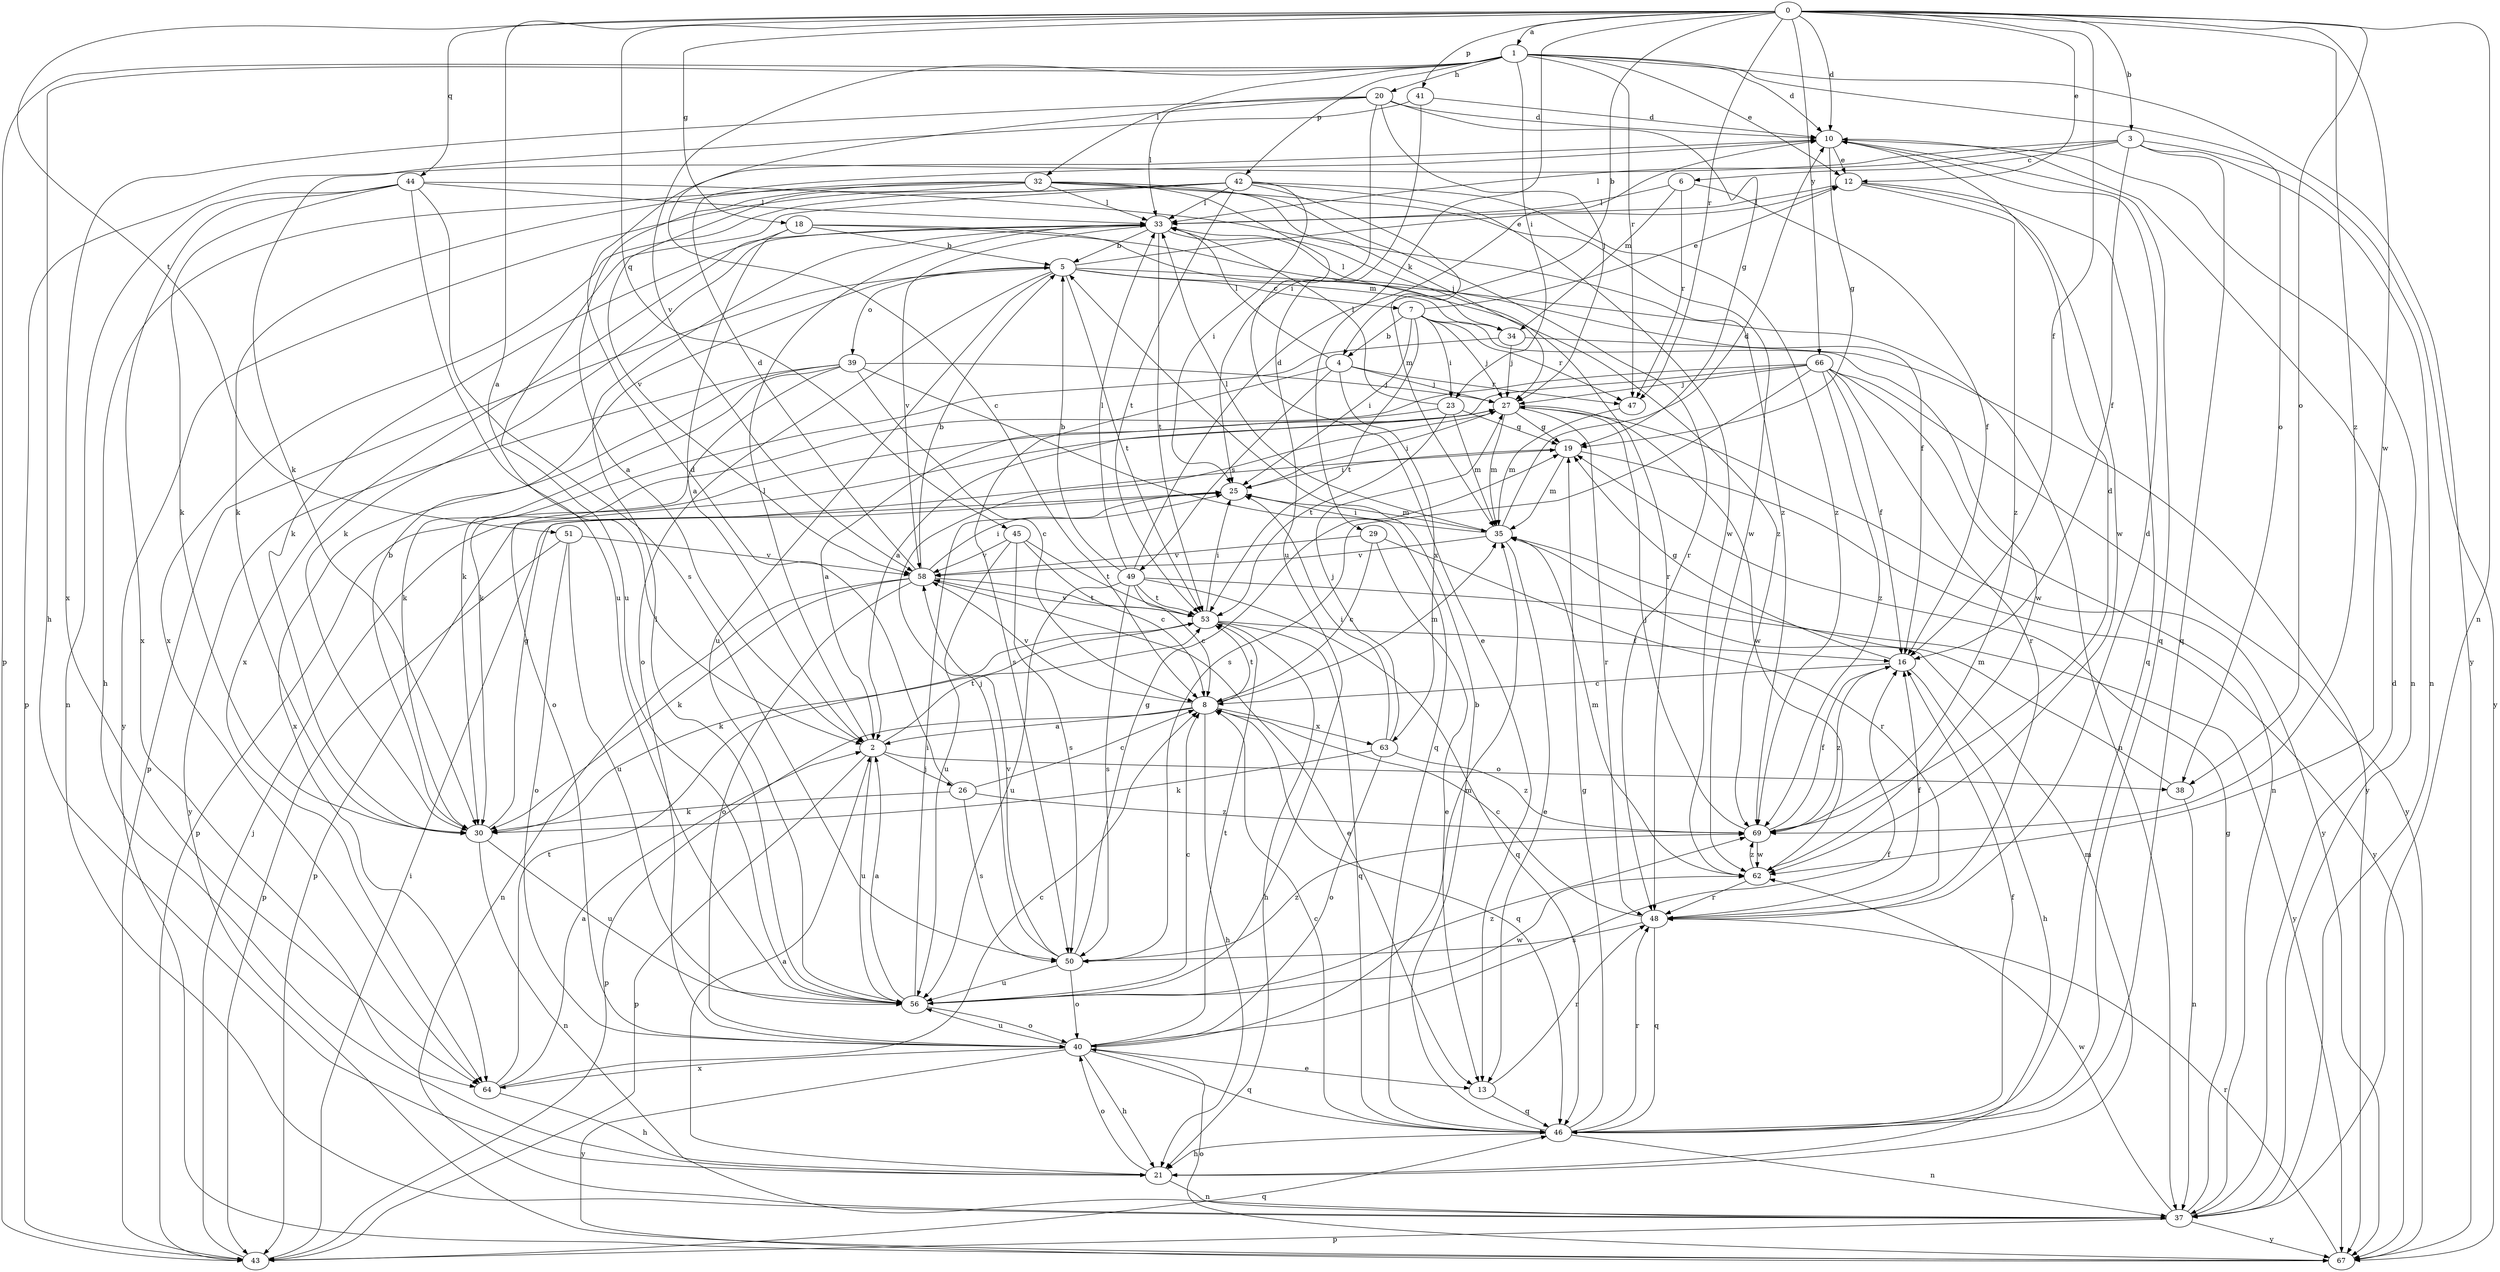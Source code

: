 strict digraph  {
0;
1;
2;
3;
4;
5;
6;
7;
8;
10;
12;
13;
16;
18;
19;
20;
21;
23;
25;
26;
27;
29;
30;
32;
33;
34;
35;
37;
38;
39;
40;
41;
42;
43;
44;
45;
46;
47;
48;
49;
50;
51;
53;
56;
58;
62;
63;
64;
66;
67;
69;
0 -> 1  [label=a];
0 -> 2  [label=a];
0 -> 3  [label=b];
0 -> 4  [label=b];
0 -> 10  [label=d];
0 -> 12  [label=e];
0 -> 16  [label=f];
0 -> 18  [label=g];
0 -> 29  [label=k];
0 -> 37  [label=n];
0 -> 38  [label=o];
0 -> 41  [label=p];
0 -> 44  [label=q];
0 -> 45  [label=q];
0 -> 47  [label=r];
0 -> 51  [label=t];
0 -> 62  [label=w];
0 -> 66  [label=y];
0 -> 69  [label=z];
1 -> 10  [label=d];
1 -> 12  [label=e];
1 -> 20  [label=h];
1 -> 21  [label=h];
1 -> 23  [label=i];
1 -> 32  [label=l];
1 -> 38  [label=o];
1 -> 42  [label=p];
1 -> 43  [label=p];
1 -> 47  [label=r];
1 -> 58  [label=v];
1 -> 67  [label=y];
2 -> 26  [label=j];
2 -> 33  [label=l];
2 -> 38  [label=o];
2 -> 43  [label=p];
2 -> 53  [label=t];
2 -> 56  [label=u];
3 -> 6  [label=c];
3 -> 16  [label=f];
3 -> 33  [label=l];
3 -> 37  [label=n];
3 -> 43  [label=p];
3 -> 46  [label=q];
3 -> 67  [label=y];
4 -> 27  [label=j];
4 -> 33  [label=l];
4 -> 47  [label=r];
4 -> 49  [label=s];
4 -> 50  [label=s];
4 -> 63  [label=x];
5 -> 7  [label=c];
5 -> 12  [label=e];
5 -> 34  [label=m];
5 -> 37  [label=n];
5 -> 39  [label=o];
5 -> 40  [label=o];
5 -> 43  [label=p];
5 -> 53  [label=t];
5 -> 56  [label=u];
6 -> 16  [label=f];
6 -> 33  [label=l];
6 -> 34  [label=m];
6 -> 47  [label=r];
7 -> 4  [label=b];
7 -> 12  [label=e];
7 -> 23  [label=i];
7 -> 25  [label=i];
7 -> 27  [label=j];
7 -> 47  [label=r];
7 -> 53  [label=t];
7 -> 62  [label=w];
8 -> 2  [label=a];
8 -> 21  [label=h];
8 -> 35  [label=m];
8 -> 43  [label=p];
8 -> 46  [label=q];
8 -> 53  [label=t];
8 -> 58  [label=v];
8 -> 63  [label=x];
10 -> 12  [label=e];
10 -> 19  [label=g];
10 -> 37  [label=n];
10 -> 46  [label=q];
12 -> 33  [label=l];
12 -> 46  [label=q];
12 -> 62  [label=w];
12 -> 69  [label=z];
13 -> 46  [label=q];
13 -> 48  [label=r];
16 -> 8  [label=c];
16 -> 19  [label=g];
16 -> 21  [label=h];
16 -> 69  [label=z];
18 -> 2  [label=a];
18 -> 5  [label=b];
18 -> 16  [label=f];
18 -> 30  [label=k];
18 -> 69  [label=z];
19 -> 25  [label=i];
19 -> 35  [label=m];
19 -> 67  [label=y];
20 -> 8  [label=c];
20 -> 10  [label=d];
20 -> 19  [label=g];
20 -> 25  [label=i];
20 -> 27  [label=j];
20 -> 33  [label=l];
20 -> 64  [label=x];
21 -> 2  [label=a];
21 -> 35  [label=m];
21 -> 37  [label=n];
21 -> 40  [label=o];
23 -> 2  [label=a];
23 -> 19  [label=g];
23 -> 33  [label=l];
23 -> 35  [label=m];
23 -> 53  [label=t];
25 -> 35  [label=m];
25 -> 43  [label=p];
26 -> 8  [label=c];
26 -> 10  [label=d];
26 -> 30  [label=k];
26 -> 50  [label=s];
26 -> 69  [label=z];
27 -> 19  [label=g];
27 -> 25  [label=i];
27 -> 35  [label=m];
27 -> 43  [label=p];
27 -> 48  [label=r];
27 -> 62  [label=w];
27 -> 67  [label=y];
29 -> 8  [label=c];
29 -> 13  [label=e];
29 -> 48  [label=r];
29 -> 58  [label=v];
30 -> 5  [label=b];
30 -> 19  [label=g];
30 -> 37  [label=n];
30 -> 56  [label=u];
32 -> 2  [label=a];
32 -> 13  [label=e];
32 -> 21  [label=h];
32 -> 27  [label=j];
32 -> 30  [label=k];
32 -> 33  [label=l];
32 -> 48  [label=r];
32 -> 58  [label=v];
32 -> 62  [label=w];
33 -> 5  [label=b];
33 -> 30  [label=k];
33 -> 48  [label=r];
33 -> 53  [label=t];
33 -> 58  [label=v];
33 -> 64  [label=x];
34 -> 27  [label=j];
34 -> 30  [label=k];
34 -> 33  [label=l];
34 -> 67  [label=y];
35 -> 10  [label=d];
35 -> 13  [label=e];
35 -> 25  [label=i];
35 -> 33  [label=l];
35 -> 58  [label=v];
37 -> 10  [label=d];
37 -> 19  [label=g];
37 -> 43  [label=p];
37 -> 62  [label=w];
37 -> 67  [label=y];
38 -> 35  [label=m];
38 -> 37  [label=n];
39 -> 8  [label=c];
39 -> 27  [label=j];
39 -> 30  [label=k];
39 -> 40  [label=o];
39 -> 46  [label=q];
39 -> 64  [label=x];
39 -> 67  [label=y];
40 -> 13  [label=e];
40 -> 16  [label=f];
40 -> 21  [label=h];
40 -> 35  [label=m];
40 -> 46  [label=q];
40 -> 53  [label=t];
40 -> 56  [label=u];
40 -> 64  [label=x];
40 -> 67  [label=y];
41 -> 10  [label=d];
41 -> 30  [label=k];
41 -> 56  [label=u];
42 -> 25  [label=i];
42 -> 33  [label=l];
42 -> 35  [label=m];
42 -> 53  [label=t];
42 -> 56  [label=u];
42 -> 62  [label=w];
42 -> 64  [label=x];
42 -> 67  [label=y];
42 -> 69  [label=z];
43 -> 25  [label=i];
43 -> 27  [label=j];
43 -> 46  [label=q];
44 -> 30  [label=k];
44 -> 33  [label=l];
44 -> 37  [label=n];
44 -> 50  [label=s];
44 -> 56  [label=u];
44 -> 64  [label=x];
44 -> 69  [label=z];
45 -> 8  [label=c];
45 -> 50  [label=s];
45 -> 53  [label=t];
45 -> 56  [label=u];
45 -> 58  [label=v];
46 -> 5  [label=b];
46 -> 8  [label=c];
46 -> 16  [label=f];
46 -> 19  [label=g];
46 -> 21  [label=h];
46 -> 37  [label=n];
46 -> 48  [label=r];
47 -> 35  [label=m];
48 -> 8  [label=c];
48 -> 10  [label=d];
48 -> 16  [label=f];
48 -> 46  [label=q];
48 -> 50  [label=s];
49 -> 5  [label=b];
49 -> 8  [label=c];
49 -> 10  [label=d];
49 -> 33  [label=l];
49 -> 46  [label=q];
49 -> 50  [label=s];
49 -> 53  [label=t];
49 -> 56  [label=u];
49 -> 67  [label=y];
50 -> 19  [label=g];
50 -> 27  [label=j];
50 -> 40  [label=o];
50 -> 56  [label=u];
50 -> 58  [label=v];
50 -> 69  [label=z];
51 -> 40  [label=o];
51 -> 43  [label=p];
51 -> 56  [label=u];
51 -> 58  [label=v];
53 -> 16  [label=f];
53 -> 21  [label=h];
53 -> 25  [label=i];
53 -> 30  [label=k];
53 -> 46  [label=q];
53 -> 58  [label=v];
56 -> 2  [label=a];
56 -> 8  [label=c];
56 -> 25  [label=i];
56 -> 33  [label=l];
56 -> 40  [label=o];
56 -> 62  [label=w];
56 -> 69  [label=z];
58 -> 5  [label=b];
58 -> 10  [label=d];
58 -> 13  [label=e];
58 -> 25  [label=i];
58 -> 30  [label=k];
58 -> 37  [label=n];
58 -> 40  [label=o];
58 -> 53  [label=t];
62 -> 35  [label=m];
62 -> 48  [label=r];
62 -> 69  [label=z];
63 -> 25  [label=i];
63 -> 27  [label=j];
63 -> 30  [label=k];
63 -> 40  [label=o];
63 -> 69  [label=z];
64 -> 2  [label=a];
64 -> 8  [label=c];
64 -> 21  [label=h];
64 -> 53  [label=t];
66 -> 2  [label=a];
66 -> 16  [label=f];
66 -> 27  [label=j];
66 -> 30  [label=k];
66 -> 37  [label=n];
66 -> 48  [label=r];
66 -> 50  [label=s];
66 -> 67  [label=y];
66 -> 69  [label=z];
67 -> 40  [label=o];
67 -> 48  [label=r];
69 -> 10  [label=d];
69 -> 16  [label=f];
69 -> 27  [label=j];
69 -> 62  [label=w];
}
